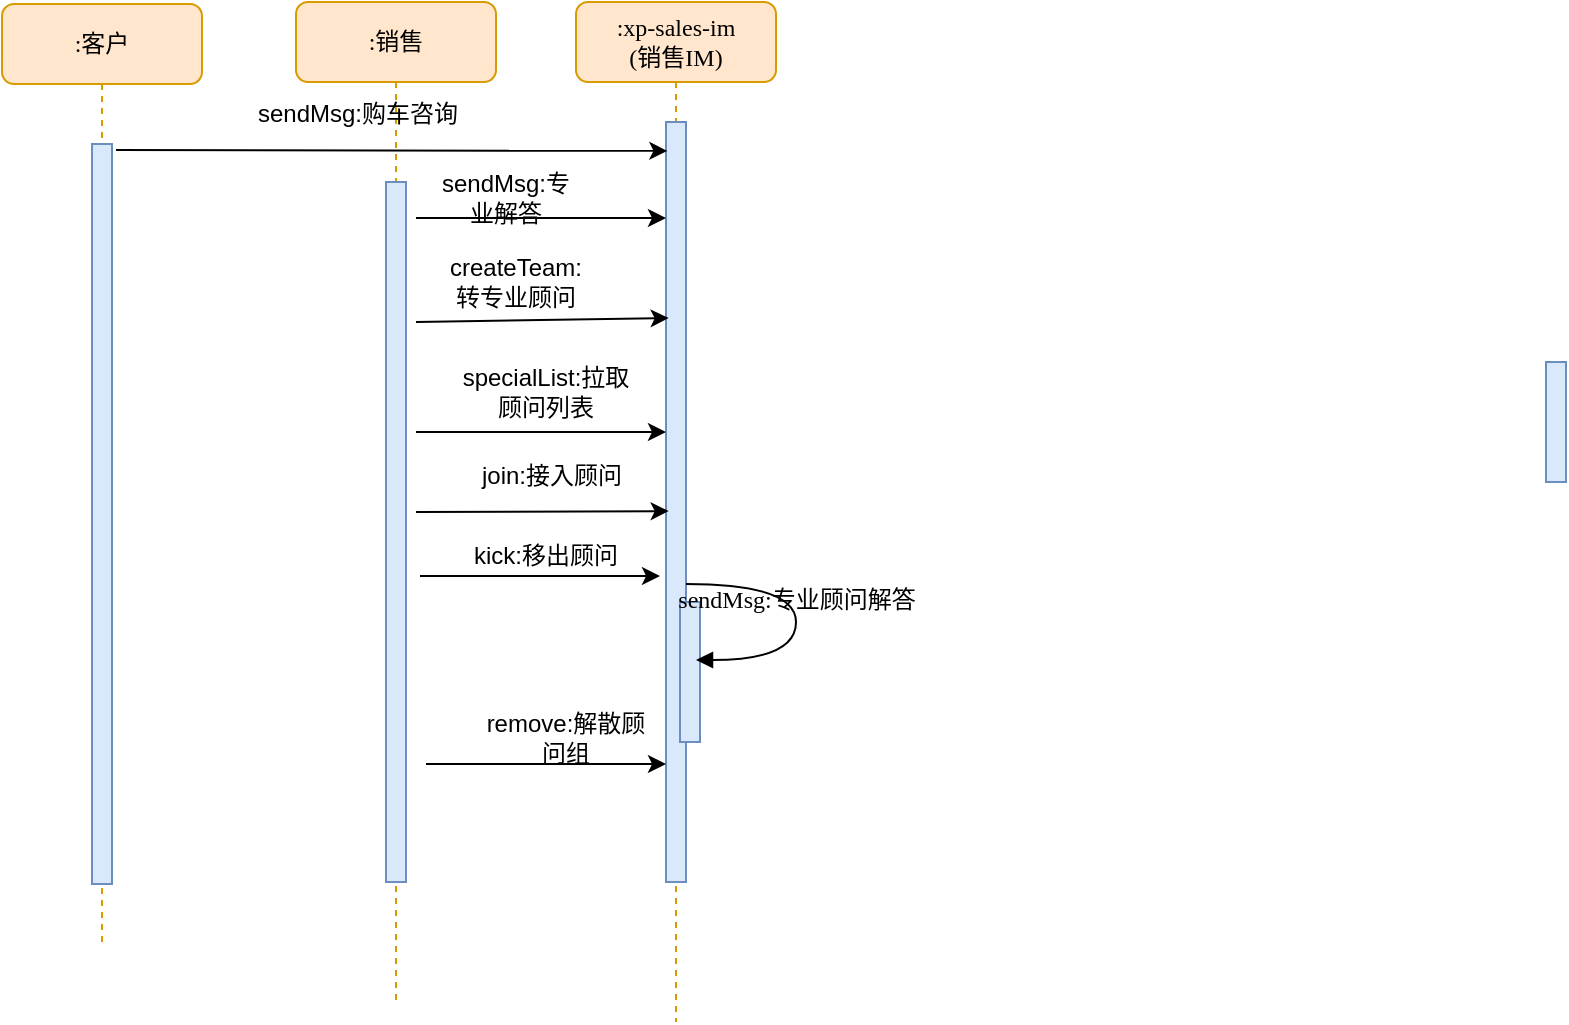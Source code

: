 <mxfile version="12.4.3" type="github" pages="1"><diagram name="Page-1" id="13e1069c-82ec-6db2-03f1-153e76fe0fe0"><mxGraphModel dx="1873" dy="427" grid="1" gridSize="10" guides="1" tooltips="1" connect="1" arrows="1" fold="1" page="1" pageScale="1" pageWidth="1100" pageHeight="850" background="#ffffff" math="0" shadow="0"><root><mxCell id="0"/><mxCell id="1" parent="0"/><mxCell id="7baba1c4bc27f4b0-2" value=":xp-sales-im&lt;br&gt;(销售IM)" style="shape=umlLifeline;perimeter=lifelinePerimeter;whiteSpace=wrap;html=1;container=1;collapsible=0;recursiveResize=0;outlineConnect=0;rounded=1;shadow=0;comic=0;labelBackgroundColor=none;strokeWidth=1;fontFamily=Verdana;fontSize=12;align=center;fillColor=#ffe6cc;strokeColor=#d79b00;" parent="1" vertex="1"><mxGeometry x="240" y="80" width="100" height="510" as="geometry"/></mxCell><mxCell id="SCf--bu4-dqeZi4qSqdn-6" value="" style="html=1;points=[];perimeter=orthogonalPerimeter;rounded=0;shadow=0;comic=0;labelBackgroundColor=none;strokeWidth=1;fontFamily=Verdana;fontSize=12;align=center;fillColor=#dae8fc;strokeColor=#6c8ebf;" parent="7baba1c4bc27f4b0-2" vertex="1"><mxGeometry x="45" y="60" width="10" height="380" as="geometry"/></mxCell><mxCell id="7baba1c4bc27f4b0-8" value=":销售" style="shape=umlLifeline;perimeter=lifelinePerimeter;whiteSpace=wrap;html=1;container=1;collapsible=0;recursiveResize=0;outlineConnect=0;rounded=1;shadow=0;comic=0;labelBackgroundColor=none;strokeWidth=1;fontFamily=Verdana;fontSize=12;align=center;fillColor=#ffe6cc;strokeColor=#d79b00;" parent="1" vertex="1"><mxGeometry x="100" y="80" width="100" height="500" as="geometry"/></mxCell><mxCell id="7baba1c4bc27f4b0-9" value="" style="html=1;points=[];perimeter=orthogonalPerimeter;rounded=0;shadow=0;comic=0;labelBackgroundColor=none;strokeWidth=1;fontFamily=Verdana;fontSize=12;align=center;fillColor=#dae8fc;strokeColor=#6c8ebf;" parent="7baba1c4bc27f4b0-8" vertex="1"><mxGeometry x="45" y="90" width="10" height="350" as="geometry"/></mxCell><mxCell id="7baba1c4bc27f4b0-19" value="" style="html=1;points=[];perimeter=orthogonalPerimeter;rounded=0;shadow=0;comic=0;labelBackgroundColor=none;strokeWidth=1;fontFamily=Verdana;fontSize=12;align=center;fillColor=#dae8fc;strokeColor=#6c8ebf;" parent="1" vertex="1"><mxGeometry x="725" y="260" width="10" height="60" as="geometry"/></mxCell><mxCell id="ZvRYTC18ovLtI7Ebb16t-30" value=":客户" style="shape=umlLifeline;perimeter=lifelinePerimeter;whiteSpace=wrap;html=1;container=1;collapsible=0;recursiveResize=0;outlineConnect=0;rounded=1;shadow=0;comic=0;labelBackgroundColor=none;strokeWidth=1;fontFamily=Verdana;fontSize=12;align=center;fillColor=#ffe6cc;strokeColor=#d79b00;" parent="1" vertex="1"><mxGeometry x="-47" y="81" width="100" height="470" as="geometry"/></mxCell><mxCell id="ZvRYTC18ovLtI7Ebb16t-31" value="" style="html=1;points=[];perimeter=orthogonalPerimeter;rounded=0;shadow=0;comic=0;labelBackgroundColor=none;strokeWidth=1;fontFamily=Verdana;fontSize=12;align=center;fillColor=#dae8fc;strokeColor=#6c8ebf;" parent="ZvRYTC18ovLtI7Ebb16t-30" vertex="1"><mxGeometry x="45" y="70" width="10" height="370" as="geometry"/></mxCell><mxCell id="SCf--bu4-dqeZi4qSqdn-16" value="" style="html=1;points=[];perimeter=orthogonalPerimeter;rounded=0;shadow=0;comic=0;labelBackgroundColor=none;strokeWidth=1;fontFamily=Verdana;fontSize=12;align=center;fillColor=#dae8fc;strokeColor=#6c8ebf;" parent="1" vertex="1"><mxGeometry x="292" y="380" width="10" height="70" as="geometry"/></mxCell><mxCell id="SCf--bu4-dqeZi4qSqdn-17" value="sendMsg:专业顾问解答" style="html=1;verticalAlign=bottom;endArrow=block;labelBackgroundColor=none;fontFamily=Verdana;fontSize=12;elbow=vertical;edgeStyle=orthogonalEdgeStyle;curved=1;entryX=1;entryY=0.286;entryPerimeter=0;exitX=1.038;exitY=0.345;exitPerimeter=0;" parent="1" edge="1"><mxGeometry relative="1" as="geometry"><mxPoint x="295" y="371" as="sourcePoint"/><mxPoint x="300" y="409" as="targetPoint"/><Array as="points"><mxPoint x="350" y="371"/><mxPoint x="350" y="409"/></Array></mxGeometry></mxCell><mxCell id="SCf--bu4-dqeZi4qSqdn-23" value="sendMsg:购车咨询" style="text;html=1;strokeColor=none;fillColor=none;align=center;verticalAlign=middle;whiteSpace=wrap;rounded=0;" parent="1" vertex="1"><mxGeometry x="10" y="121" width="242" height="29" as="geometry"/></mxCell><mxCell id="SCf--bu4-dqeZi4qSqdn-24" value="" style="endArrow=classic;html=1;entryX=0.067;entryY=0.038;entryDx=0;entryDy=0;entryPerimeter=0;" parent="1" edge="1" target="SCf--bu4-dqeZi4qSqdn-6"><mxGeometry width="50" height="50" relative="1" as="geometry"><mxPoint x="10" y="154" as="sourcePoint"/><mxPoint x="286.33" y="144.794" as="targetPoint"/></mxGeometry></mxCell><mxCell id="JGLDKJeqYl051ESUKzou-1" value="" style="endArrow=classic;html=1;" edge="1" parent="1" target="SCf--bu4-dqeZi4qSqdn-6"><mxGeometry width="50" height="50" relative="1" as="geometry"><mxPoint x="160" y="188" as="sourcePoint"/><mxPoint x="280" y="188" as="targetPoint"/></mxGeometry></mxCell><mxCell id="JGLDKJeqYl051ESUKzou-2" value="sendMsg:专业解答" style="text;html=1;strokeColor=none;fillColor=none;align=center;verticalAlign=middle;whiteSpace=wrap;rounded=0;" vertex="1" parent="1"><mxGeometry x="170" y="168" width="70" height="20" as="geometry"/></mxCell><mxCell id="JGLDKJeqYl051ESUKzou-4" value="" style="endArrow=classic;html=1;entryX=0.133;entryY=0.258;entryDx=0;entryDy=0;entryPerimeter=0;" edge="1" parent="1" target="SCf--bu4-dqeZi4qSqdn-6"><mxGeometry width="50" height="50" relative="1" as="geometry"><mxPoint x="160" y="240" as="sourcePoint"/><mxPoint x="280" y="240" as="targetPoint"/></mxGeometry></mxCell><mxCell id="JGLDKJeqYl051ESUKzou-5" value="createTeam:转专业顾问" style="text;html=1;strokeColor=none;fillColor=none;align=center;verticalAlign=middle;whiteSpace=wrap;rounded=0;" vertex="1" parent="1"><mxGeometry x="170" y="210" width="80" height="20" as="geometry"/></mxCell><mxCell id="JGLDKJeqYl051ESUKzou-6" value="" style="endArrow=classic;html=1;" edge="1" parent="1"><mxGeometry width="50" height="50" relative="1" as="geometry"><mxPoint x="160" y="295" as="sourcePoint"/><mxPoint x="285" y="295" as="targetPoint"/></mxGeometry></mxCell><mxCell id="JGLDKJeqYl051ESUKzou-7" value="specialList:拉取顾问列表" style="text;html=1;strokeColor=none;fillColor=none;align=center;verticalAlign=middle;whiteSpace=wrap;rounded=0;" vertex="1" parent="1"><mxGeometry x="180" y="265" width="90" height="20" as="geometry"/></mxCell><mxCell id="JGLDKJeqYl051ESUKzou-8" value="" style="endArrow=classic;html=1;entryX=0.133;entryY=0.512;entryDx=0;entryDy=0;entryPerimeter=0;" edge="1" parent="1" target="SCf--bu4-dqeZi4qSqdn-6"><mxGeometry width="50" height="50" relative="1" as="geometry"><mxPoint x="160" y="335" as="sourcePoint"/><mxPoint x="280" y="335" as="targetPoint"/></mxGeometry></mxCell><mxCell id="JGLDKJeqYl051ESUKzou-9" value="join:接入顾问" style="text;html=1;strokeColor=none;fillColor=none;align=center;verticalAlign=middle;whiteSpace=wrap;rounded=0;" vertex="1" parent="1"><mxGeometry x="183" y="307" width="90" height="20" as="geometry"/></mxCell><mxCell id="JGLDKJeqYl051ESUKzou-10" value="" style="endArrow=classic;html=1;" edge="1" parent="1"><mxGeometry width="50" height="50" relative="1" as="geometry"><mxPoint x="162" y="367" as="sourcePoint"/><mxPoint x="282" y="367" as="targetPoint"/></mxGeometry></mxCell><mxCell id="JGLDKJeqYl051ESUKzou-11" value="kick:移出顾问" style="text;html=1;strokeColor=none;fillColor=none;align=center;verticalAlign=middle;whiteSpace=wrap;rounded=0;" vertex="1" parent="1"><mxGeometry x="180" y="347" width="90" height="20" as="geometry"/></mxCell><mxCell id="JGLDKJeqYl051ESUKzou-12" value="remove:解散顾问组" style="text;html=1;strokeColor=none;fillColor=none;align=center;verticalAlign=middle;whiteSpace=wrap;rounded=0;" vertex="1" parent="1"><mxGeometry x="190" y="438" width="90" height="20" as="geometry"/></mxCell><mxCell id="JGLDKJeqYl051ESUKzou-13" value="" style="endArrow=classic;html=1;" edge="1" parent="1"><mxGeometry width="50" height="50" relative="1" as="geometry"><mxPoint x="165" y="461" as="sourcePoint"/><mxPoint x="285" y="461" as="targetPoint"/></mxGeometry></mxCell></root></mxGraphModel></diagram></mxfile>